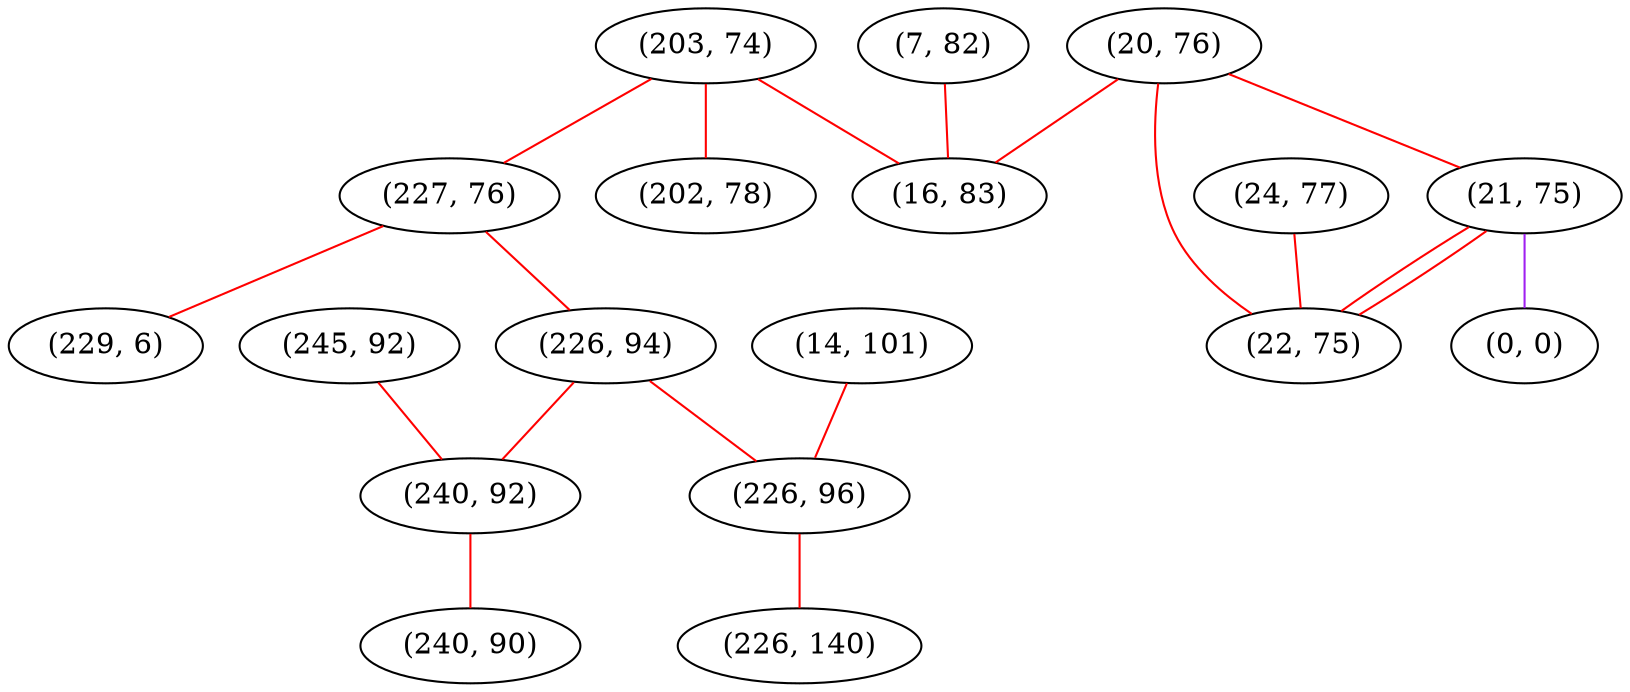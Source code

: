 graph "" {
"(203, 74)";
"(20, 76)";
"(227, 76)";
"(14, 101)";
"(229, 6)";
"(245, 92)";
"(226, 94)";
"(7, 82)";
"(240, 92)";
"(226, 96)";
"(202, 78)";
"(24, 77)";
"(226, 140)";
"(21, 75)";
"(22, 75)";
"(0, 0)";
"(16, 83)";
"(240, 90)";
"(203, 74)" -- "(16, 83)"  [color=red, key=0, weight=1];
"(203, 74)" -- "(202, 78)"  [color=red, key=0, weight=1];
"(203, 74)" -- "(227, 76)"  [color=red, key=0, weight=1];
"(20, 76)" -- "(22, 75)"  [color=red, key=0, weight=1];
"(20, 76)" -- "(16, 83)"  [color=red, key=0, weight=1];
"(20, 76)" -- "(21, 75)"  [color=red, key=0, weight=1];
"(227, 76)" -- "(229, 6)"  [color=red, key=0, weight=1];
"(227, 76)" -- "(226, 94)"  [color=red, key=0, weight=1];
"(14, 101)" -- "(226, 96)"  [color=red, key=0, weight=1];
"(245, 92)" -- "(240, 92)"  [color=red, key=0, weight=1];
"(226, 94)" -- "(226, 96)"  [color=red, key=0, weight=1];
"(226, 94)" -- "(240, 92)"  [color=red, key=0, weight=1];
"(7, 82)" -- "(16, 83)"  [color=red, key=0, weight=1];
"(240, 92)" -- "(240, 90)"  [color=red, key=0, weight=1];
"(226, 96)" -- "(226, 140)"  [color=red, key=0, weight=1];
"(24, 77)" -- "(22, 75)"  [color=red, key=0, weight=1];
"(21, 75)" -- "(22, 75)"  [color=red, key=0, weight=1];
"(21, 75)" -- "(22, 75)"  [color=red, key=1, weight=1];
"(21, 75)" -- "(0, 0)"  [color=purple, key=0, weight=4];
}
